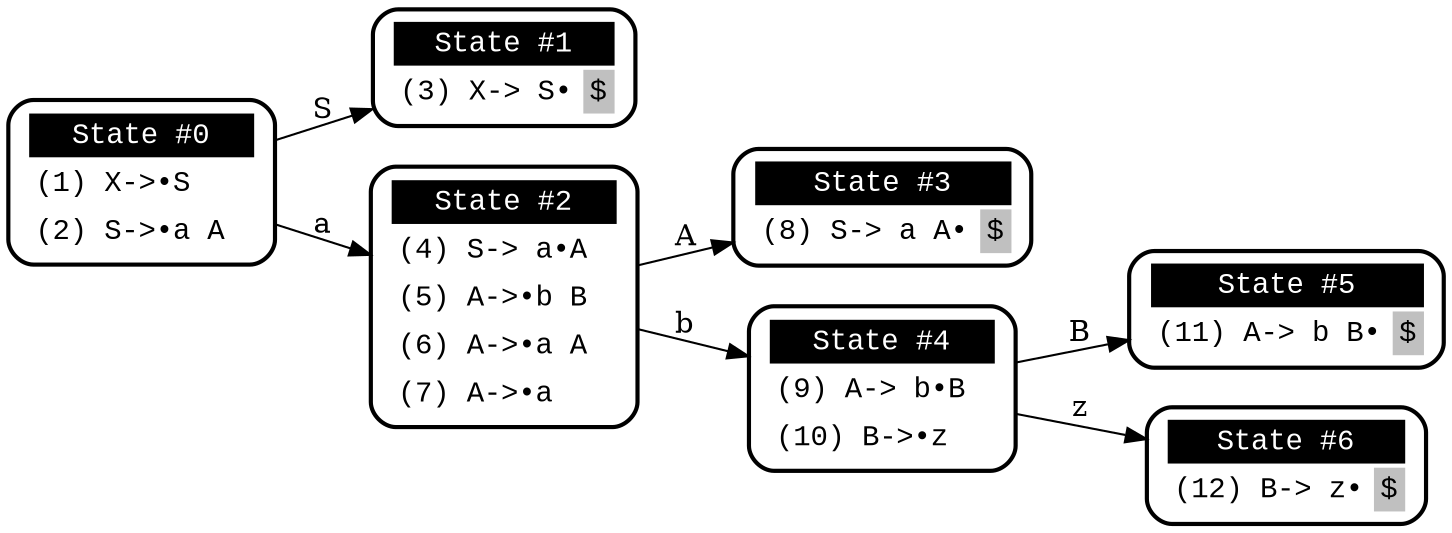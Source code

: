 digraph g {graph [fontsize=30 labelloc="t" label="" splines=true overlap=false rankdir = "LR"];ratio = auto;
"state0" [ style = "filled, bold" penwidth = 2 fillcolor = "white" fontname = "Courier New" shape = "Mrecord" label =<
<table border="0" cellborder="0" cellpadding="3" bgcolor="white">
<tr><td bgcolor="black" align="center" colspan="2"><font color="white">State #0</font></td></tr><tr><td align="left" port="r0">&#40;1&#41; X-&gt;&bull;S </td></tr>
<tr><td align="left" port="r0">&#40;2&#41; S-&gt;&bull;a A </td></tr>
</table>> ];

"state1" [ style = "filled, bold" penwidth = 2 fillcolor = "white" fontname = "Courier New" shape = "Mrecord" label =<
<table border="0" cellborder="0" cellpadding="3" bgcolor="white">
<tr><td bgcolor="black" align="center" colspan="2"><font color="white">State #1</font></td></tr><tr><td align="left" port="r0">&#40;3&#41; X-&gt; S&bull;</td><td bgcolor="grey" align="right">$</td></tr>
</table>> ];

"state2" [ style = "filled, bold" penwidth = 2 fillcolor = "white" fontname = "Courier New" shape = "Mrecord" label =<
<table border="0" cellborder="0" cellpadding="3" bgcolor="white">
<tr><td bgcolor="black" align="center" colspan="2"><font color="white">State #2</font></td></tr><tr><td align="left" port="r0">&#40;4&#41; S-&gt; a&bull;A </td></tr>
<tr><td align="left" port="r0">&#40;5&#41; A-&gt;&bull;b B </td></tr>
<tr><td align="left" port="r0">&#40;6&#41; A-&gt;&bull;a A </td></tr>
<tr><td align="left" port="r0">&#40;7&#41; A-&gt;&bull;a </td></tr>
</table>> ];

"state3" [ style = "filled, bold" penwidth = 2 fillcolor = "white" fontname = "Courier New" shape = "Mrecord" label =<
<table border="0" cellborder="0" cellpadding="3" bgcolor="white">
<tr><td bgcolor="black" align="center" colspan="2"><font color="white">State #3</font></td></tr><tr><td align="left" port="r0">&#40;8&#41; S-&gt; a A&bull;</td><td bgcolor="grey" align="right">$</td></tr>
</table>> ];

"state4" [ style = "filled, bold" penwidth = 2 fillcolor = "white" fontname = "Courier New" shape = "Mrecord" label =<
<table border="0" cellborder="0" cellpadding="3" bgcolor="white">
<tr><td bgcolor="black" align="center" colspan="2"><font color="white">State #4</font></td></tr><tr><td align="left" port="r0">&#40;9&#41; A-&gt; b&bull;B </td></tr>
<tr><td align="left" port="r0">&#40;10&#41; B-&gt;&bull;z </td></tr>
</table>> ];

"state5" [ style = "filled, bold" penwidth = 2 fillcolor = "white" fontname = "Courier New" shape = "Mrecord" label =<
<table border="0" cellborder="0" cellpadding="3" bgcolor="white">
<tr><td bgcolor="black" align="center" colspan="2"><font color="white">State #5</font></td></tr><tr><td align="left" port="r0">&#40;11&#41; A-&gt; b B&bull;</td><td bgcolor="grey" align="right">$</td></tr>
</table>> ];

"state6" [ style = "filled, bold" penwidth = 2 fillcolor = "white" fontname = "Courier New" shape = "Mrecord" label =<
<table border="0" cellborder="0" cellpadding="3" bgcolor="white">
<tr><td bgcolor="black" align="center" colspan="2"><font color="white">State #6</font></td></tr><tr><td align="left" port="r0">&#40;12&#41; B-&gt; z&bull;</td><td bgcolor="grey" align="right">$</td></tr>
</table>> ];

state0 -> state1 [ penwidth = 1 fontsize = 14 fontcolor = "black" label = "S" ];
state0 -> state2 [ penwidth = 1 fontsize = 14 fontcolor = "black" label = "a" ];
state2 -> state3 [ penwidth = 1 fontsize = 14 fontcolor = "black" label = "A" ];
state2 -> state4 [ penwidth = 1 fontsize = 14 fontcolor = "black" label = "b" ];
state4 -> state5 [ penwidth = 1 fontsize = 14 fontcolor = "black" label = "B" ];
state4 -> state6 [ penwidth = 1 fontsize = 14 fontcolor = "black" label = "z" ];
}
